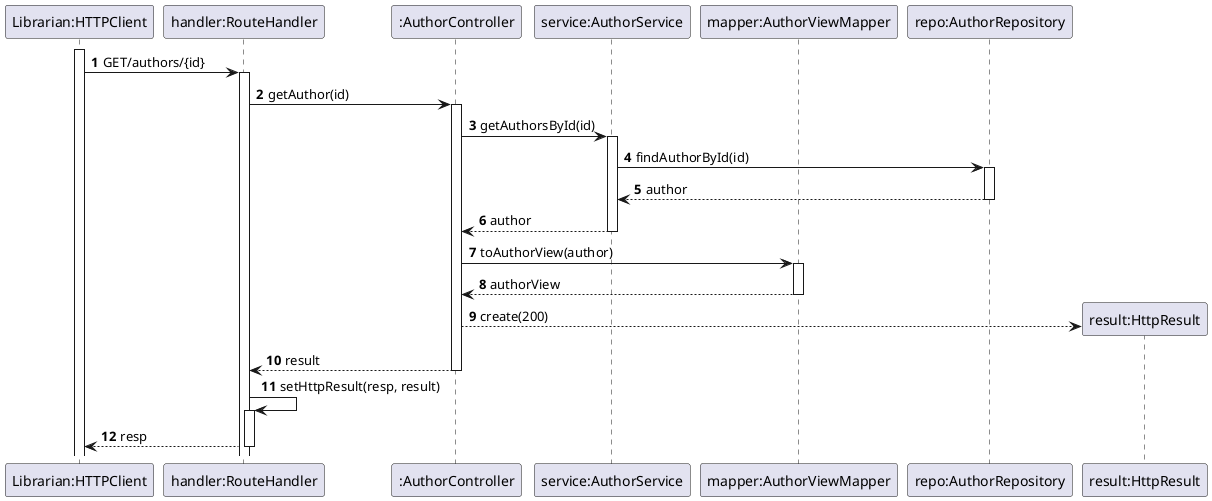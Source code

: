 @startuml

'https://plantuml.com/sequence-diagram

autoactivate on
autonumber

participant "Librarian:HTTPClient" as HTTPClient
participant "handler:RouteHandler" as System
participant ":AuthorController" as Ctrl
participant "service:AuthorService" as Service
participant "mapper:AuthorViewMapper" as AuthorViewMapper
participant "repo:AuthorRepository" as Repo
participant "result:HttpResult" as Result


activate HTTPClient

HTTPClient -> System: GET/authors/{id}
System -> Ctrl: getAuthor(id)
Ctrl -> Service: getAuthorsById(id)
Service -> Repo: findAuthorById(id)
Repo --> Service: author
Service --> Ctrl: author
Ctrl -> AuthorViewMapper: toAuthorView(author)
AuthorViewMapper --> Ctrl: authorView
Ctrl --> Result**: create(200)
Ctrl --> System: result
System -> System: setHttpResult(resp, result)
System --> HTTPClient: resp

@enduml